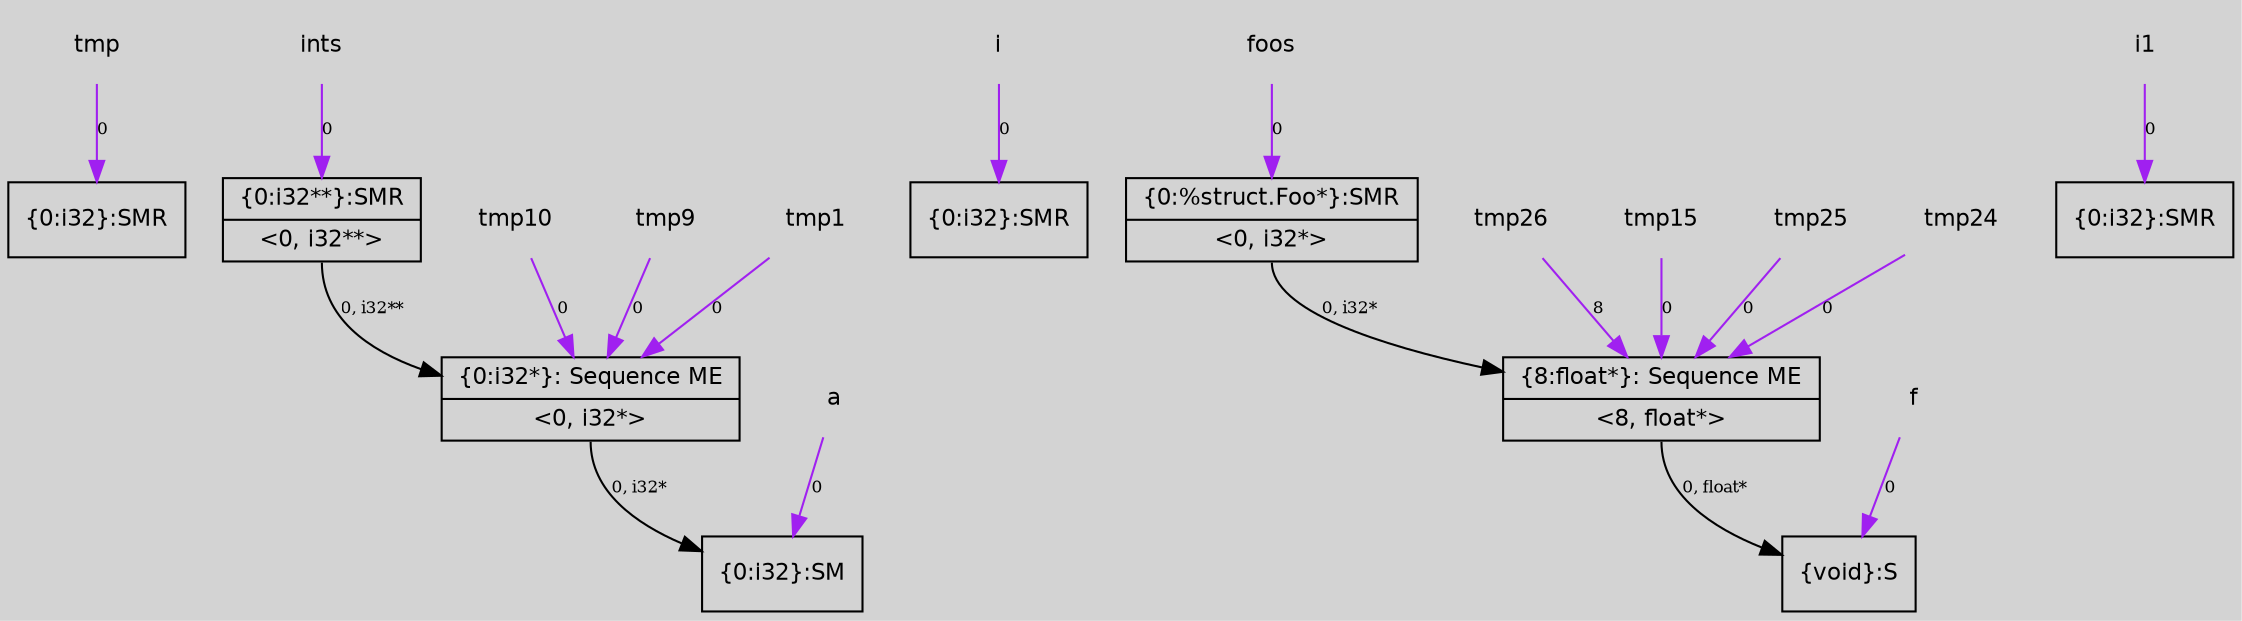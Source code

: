 digraph unnamed {
	graph [center=true, ratio=true, bgcolor=lightgray, fontname=Helvetica];
	node  [fontname=Helvetica, fontsize=11];

	Node0x1e88050 [shape=record,label="{\{0:i32\}:SMR}"];
	Node0x1e88510 [shape=record,label="{\{0:i32\}:SM}"];
	Node0x1e88610 [shape=record,label="{\{0:i32**\}:SMR|{<s0>\<0, i32**\>}}"];
	Node0x1e88730 [shape=record,label="{\{0:i32\}:SMR}"];
	Node0x1e895a0 [shape=record,label="{\{void\}:S}"];
	Node0x1e89680 [shape=record,label="{\{0:%struct.Foo*\}:SMR|{<s0>\<0, i32*\>}}"];
	Node0x1e89750 [shape=record,label="{\{0:i32\}:SMR}"];
	Node0x1e8b5b0 [shape=record,label="{\{8:float*\}: Sequence ME|{<s0>\<8, float*\>}}"];
	Node0x1e8b730 [shape=record,label="{\{0:i32*\}: Sequence ME|{<s0>\<0, i32*\>}}"];
	Node0x1e73df8[ shape=plaintext, label ="tmp26"];
	Node0x1e73df8 -> Node0x1e8b5b0[arrowtail=tee,label="8",fontsize=8,color=purple];
	Node0x1e731b8[ shape=plaintext, label ="tmp15"];
	Node0x1e731b8 -> Node0x1e8b5b0[arrowtail=tee,label="0",fontsize=8,color=purple];
	Node0x1e72d00[ shape=plaintext, label ="tmp10"];
	Node0x1e72d00 -> Node0x1e8b730[arrowtail=tee,label="0",fontsize=8,color=purple];
	Node0x1e73d40[ shape=plaintext, label ="tmp25"];
	Node0x1e73d40 -> Node0x1e8b5b0[arrowtail=tee,label="0",fontsize=8,color=purple];
	Node0x1e72c68[ shape=plaintext, label ="tmp9"];
	Node0x1e72c68 -> Node0x1e8b730[arrowtail=tee,label="0",fontsize=8,color=purple];
	Node0x1e72038[ shape=plaintext, label ="foos"];
	Node0x1e72038 -> Node0x1e89680[arrowtail=tee,label="0",fontsize=8,color=purple];
	Node0x1e73ca8[ shape=plaintext, label ="tmp24"];
	Node0x1e73ca8 -> Node0x1e8b5b0[arrowtail=tee,label="0",fontsize=8,color=purple];
	Node0x1e720b8[ shape=plaintext, label ="i1"];
	Node0x1e720b8 -> Node0x1e89750[arrowtail=tee,label="0",fontsize=8,color=purple];
	Node0x1e71eb8[ shape=plaintext, label ="ints"];
	Node0x1e71eb8 -> Node0x1e88610[arrowtail=tee,label="0",fontsize=8,color=purple];
	Node0x1e72388[ shape=plaintext, label ="tmp1"];
	Node0x1e72388 -> Node0x1e8b730[arrowtail=tee,label="0",fontsize=8,color=purple];
	Node0x1e71e38[ shape=plaintext, label ="a"];
	Node0x1e71e38 -> Node0x1e88510[arrowtail=tee,label="0",fontsize=8,color=purple];
	Node0x1e71798[ shape=plaintext, label ="tmp"];
	Node0x1e71798 -> Node0x1e88050[arrowtail=tee,label="0",fontsize=8,color=purple];
	Node0x1e71fb8[ shape=plaintext, label ="f"];
	Node0x1e71fb8 -> Node0x1e895a0[arrowtail=tee,label="0",fontsize=8,color=purple];
	Node0x1e71f38[ shape=plaintext, label ="i"];
	Node0x1e71f38 -> Node0x1e88730[arrowtail=tee,label="0",fontsize=8,color=purple];
	Node0x1e88610:s0 -> Node0x1e8b730[arrowtail=tee,label="0, i32**",fontsize=8];
	Node0x1e89680:s0 -> Node0x1e8b5b0[arrowtail=tee,label="0, i32*",fontsize=8];
	Node0x1e8b5b0:s0 -> Node0x1e895a0[arrowtail=tee,label="0, float*",fontsize=8];
	Node0x1e8b730:s0 -> Node0x1e88510[arrowtail=tee,label="0, i32*",fontsize=8];
}
